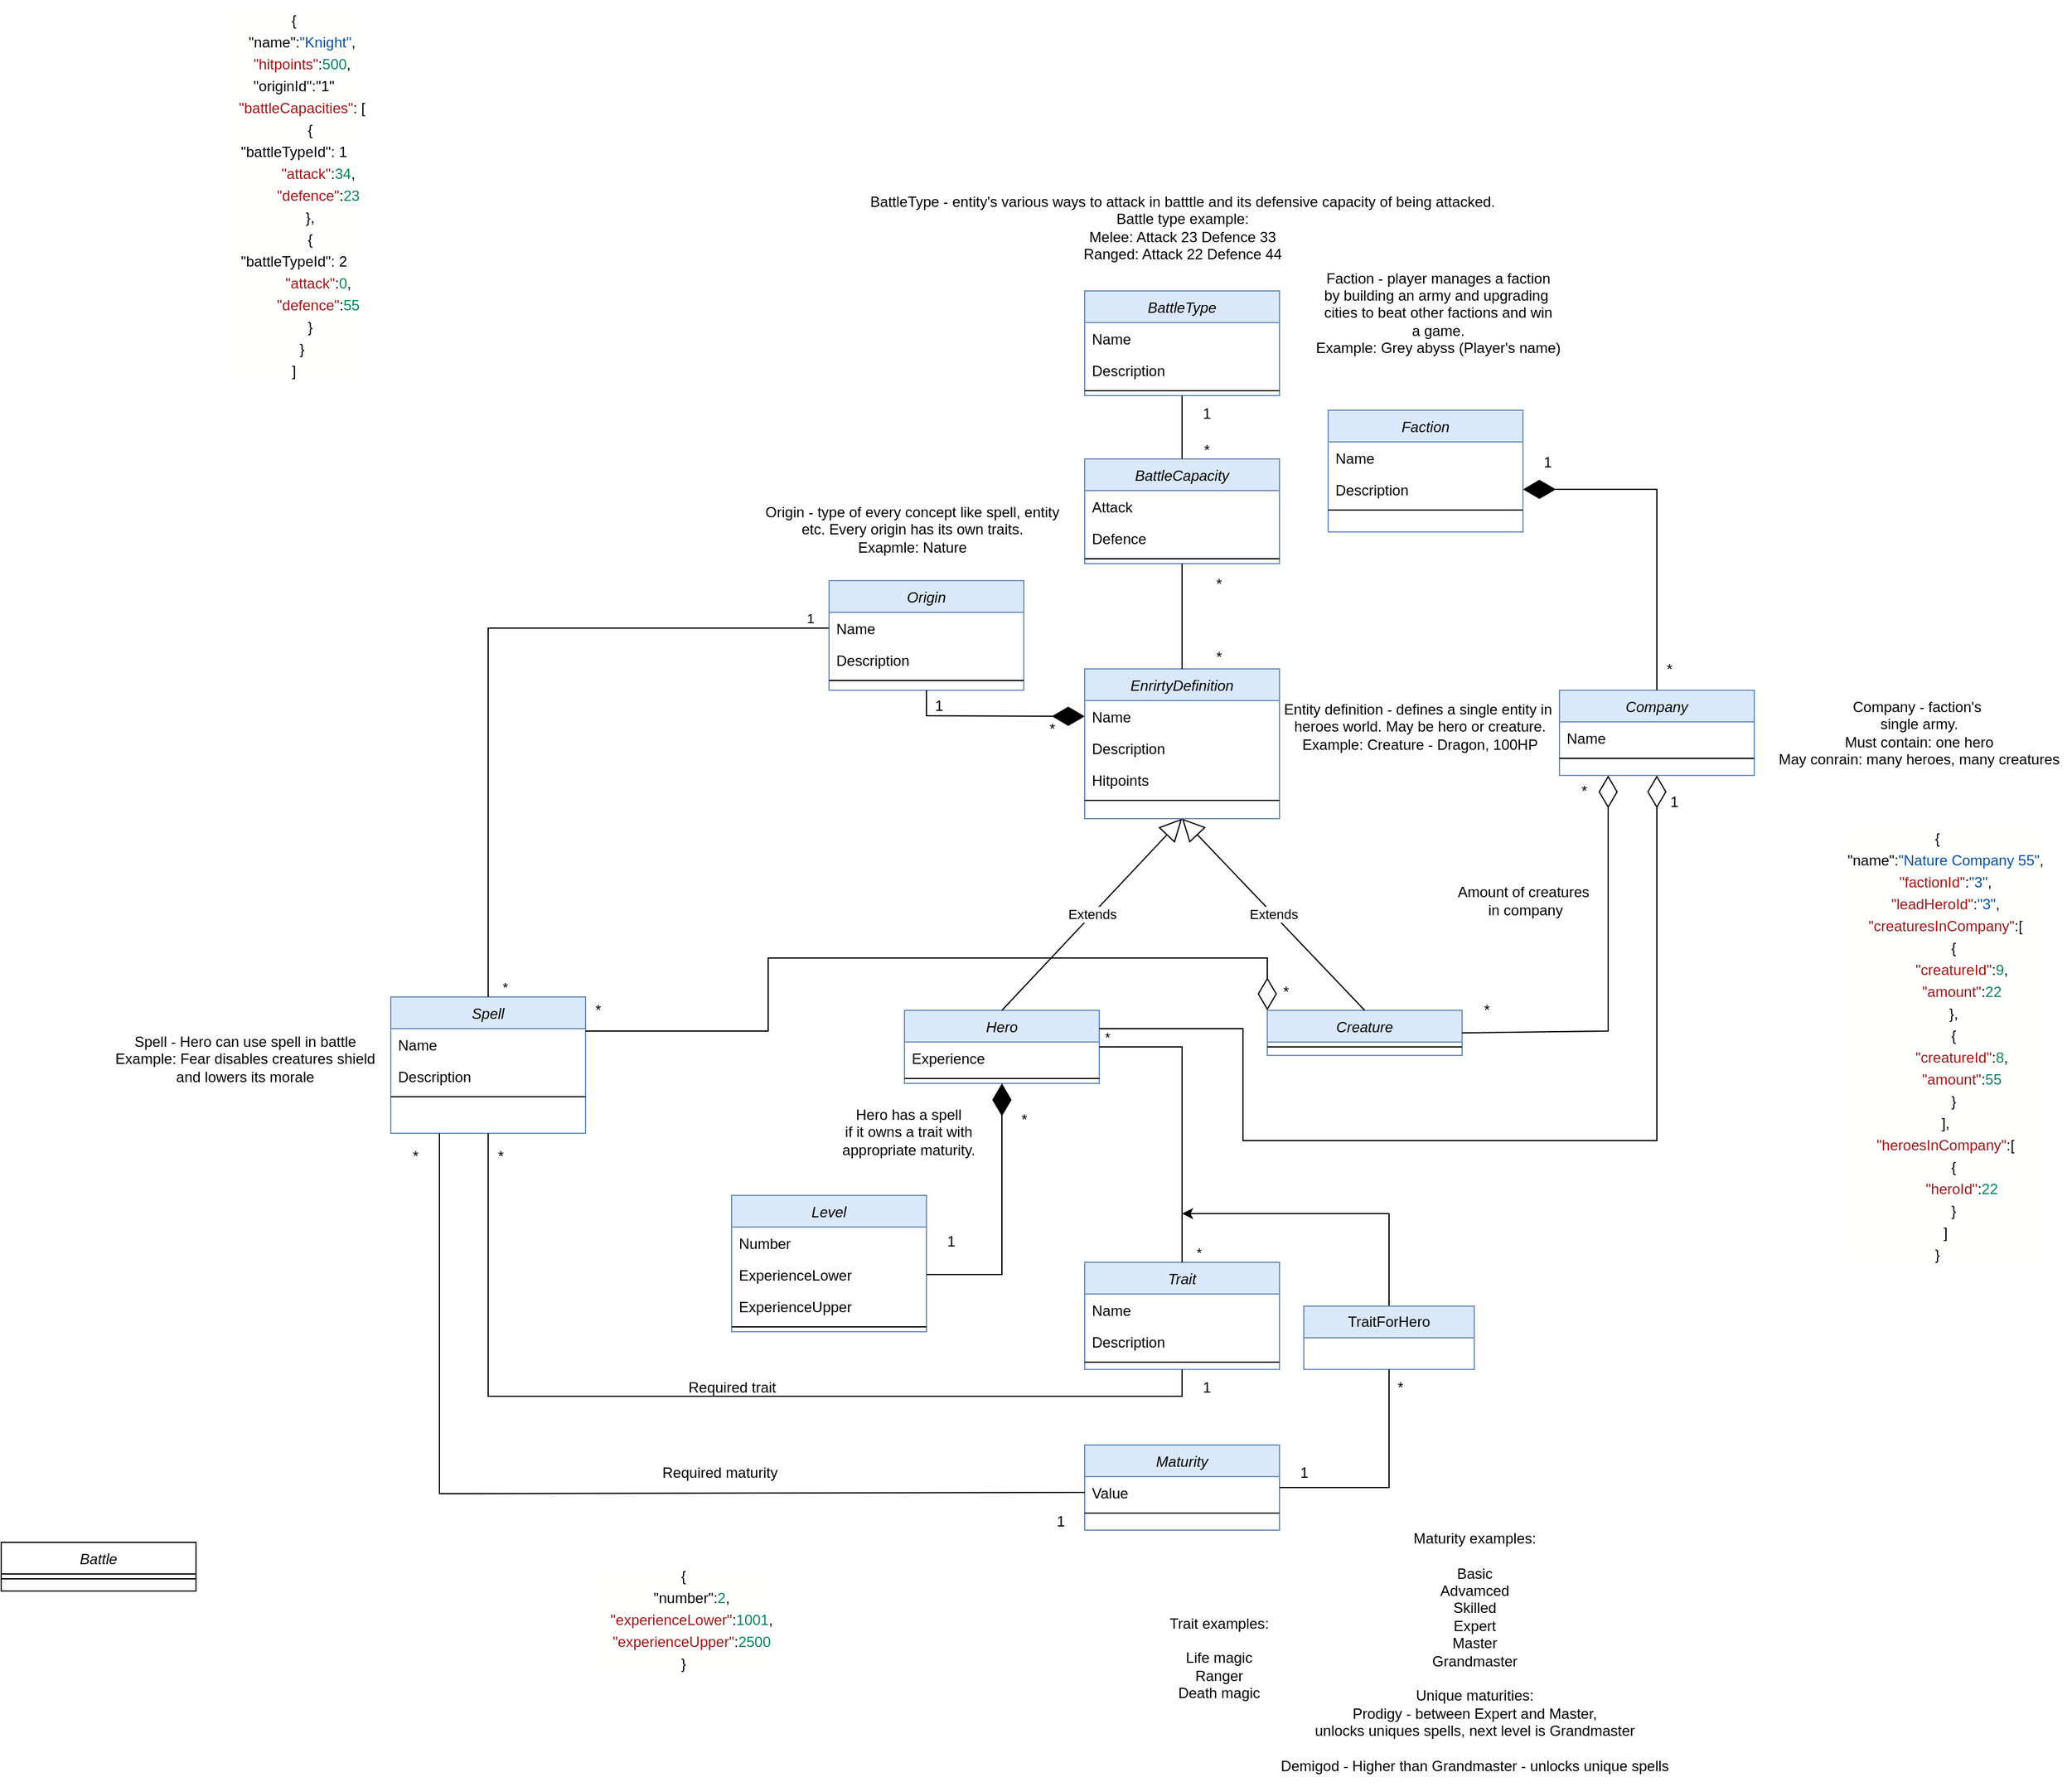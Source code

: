 <mxfile version="22.1.11" type="device">
  <diagram id="C5RBs43oDa-KdzZeNtuy" name="Page-1">
    <mxGraphModel dx="1861" dy="1774" grid="1" gridSize="10" guides="1" tooltips="1" connect="1" arrows="1" fold="1" page="1" pageScale="1" pageWidth="827" pageHeight="1169" math="0" shadow="0">
      <root>
        <mxCell id="WIyWlLk6GJQsqaUBKTNV-0" />
        <mxCell id="WIyWlLk6GJQsqaUBKTNV-1" parent="WIyWlLk6GJQsqaUBKTNV-0" />
        <mxCell id="zkfFHV4jXpPFQw0GAbJ--0" value="Hero" style="swimlane;fontStyle=2;align=center;verticalAlign=top;childLayout=stackLayout;horizontal=1;startSize=26;horizontalStack=0;resizeParent=1;resizeLast=0;collapsible=1;marginBottom=0;rounded=0;shadow=0;strokeWidth=1;fillColor=#dae8fc;strokeColor=#6c8ebf;" parent="WIyWlLk6GJQsqaUBKTNV-1" vertex="1">
          <mxGeometry x="-18" y="383" width="160" height="60" as="geometry">
            <mxRectangle x="230" y="140" width="160" height="26" as="alternateBounds" />
          </mxGeometry>
        </mxCell>
        <mxCell id="vecTZheeFBqY1uCL2uE2-42" value="Experience" style="text;align=left;verticalAlign=top;spacingLeft=4;spacingRight=4;overflow=hidden;rotatable=0;points=[[0,0.5],[1,0.5]];portConstraint=eastwest;" parent="zkfFHV4jXpPFQw0GAbJ--0" vertex="1">
          <mxGeometry y="26" width="160" height="26" as="geometry" />
        </mxCell>
        <mxCell id="zkfFHV4jXpPFQw0GAbJ--4" value="" style="line;html=1;strokeWidth=1;align=left;verticalAlign=middle;spacingTop=-1;spacingLeft=3;spacingRight=3;rotatable=0;labelPosition=right;points=[];portConstraint=eastwest;" parent="zkfFHV4jXpPFQw0GAbJ--0" vertex="1">
          <mxGeometry y="52" width="160" height="8" as="geometry" />
        </mxCell>
        <mxCell id="vecTZheeFBqY1uCL2uE2-2" value="Origin" style="swimlane;fontStyle=2;align=center;verticalAlign=top;childLayout=stackLayout;horizontal=1;startSize=26;horizontalStack=0;resizeParent=1;resizeLast=0;collapsible=1;marginBottom=0;rounded=0;shadow=0;strokeWidth=1;fillColor=#dae8fc;strokeColor=#6c8ebf;" parent="WIyWlLk6GJQsqaUBKTNV-1" vertex="1">
          <mxGeometry x="-80" y="30" width="160" height="90" as="geometry">
            <mxRectangle x="230" y="140" width="160" height="26" as="alternateBounds" />
          </mxGeometry>
        </mxCell>
        <mxCell id="vecTZheeFBqY1uCL2uE2-3" value="Name" style="text;align=left;verticalAlign=top;spacingLeft=4;spacingRight=4;overflow=hidden;rotatable=0;points=[[0,0.5],[1,0.5]];portConstraint=eastwest;" parent="vecTZheeFBqY1uCL2uE2-2" vertex="1">
          <mxGeometry y="26" width="160" height="26" as="geometry" />
        </mxCell>
        <mxCell id="vecTZheeFBqY1uCL2uE2-4" value="Description" style="text;align=left;verticalAlign=top;spacingLeft=4;spacingRight=4;overflow=hidden;rotatable=0;points=[[0,0.5],[1,0.5]];portConstraint=eastwest;rounded=0;shadow=0;html=0;" parent="vecTZheeFBqY1uCL2uE2-2" vertex="1">
          <mxGeometry y="52" width="160" height="26" as="geometry" />
        </mxCell>
        <mxCell id="vecTZheeFBqY1uCL2uE2-8" value="" style="line;html=1;strokeWidth=1;align=left;verticalAlign=middle;spacingTop=-1;spacingLeft=3;spacingRight=3;rotatable=0;labelPosition=right;points=[];portConstraint=eastwest;" parent="vecTZheeFBqY1uCL2uE2-2" vertex="1">
          <mxGeometry y="78" width="160" height="8" as="geometry" />
        </mxCell>
        <mxCell id="vecTZheeFBqY1uCL2uE2-9" value="" style="endArrow=diamondThin;endFill=1;endSize=24;html=1;rounded=0;exitX=0.5;exitY=1;exitDx=0;exitDy=0;entryX=0;entryY=0.5;entryDx=0;entryDy=0;" parent="WIyWlLk6GJQsqaUBKTNV-1" source="vecTZheeFBqY1uCL2uE2-2" target="vecTZheeFBqY1uCL2uE2-102" edge="1">
          <mxGeometry width="160" relative="1" as="geometry">
            <mxPoint x="330" y="350" as="sourcePoint" />
            <mxPoint x="70" y="141" as="targetPoint" />
            <Array as="points">
              <mxPoint y="141" />
            </Array>
          </mxGeometry>
        </mxCell>
        <mxCell id="vecTZheeFBqY1uCL2uE2-10" value="1" style="text;html=1;align=center;verticalAlign=middle;resizable=0;points=[];autosize=1;strokeColor=none;fillColor=none;" parent="WIyWlLk6GJQsqaUBKTNV-1" vertex="1">
          <mxGeometry x="-5" y="118" width="30" height="30" as="geometry" />
        </mxCell>
        <mxCell id="vecTZheeFBqY1uCL2uE2-11" value="*" style="text;html=1;align=center;verticalAlign=middle;resizable=0;points=[];autosize=1;strokeColor=none;fillColor=none;" parent="WIyWlLk6GJQsqaUBKTNV-1" vertex="1">
          <mxGeometry x="88" y="137" width="30" height="30" as="geometry" />
        </mxCell>
        <mxCell id="vecTZheeFBqY1uCL2uE2-19" value="Creature" style="swimlane;fontStyle=2;align=center;verticalAlign=top;childLayout=stackLayout;horizontal=1;startSize=26;horizontalStack=0;resizeParent=1;resizeLast=0;collapsible=1;marginBottom=0;rounded=0;shadow=0;strokeWidth=1;fillColor=#dae8fc;strokeColor=#6c8ebf;" parent="WIyWlLk6GJQsqaUBKTNV-1" vertex="1">
          <mxGeometry x="280" y="383" width="160" height="37" as="geometry">
            <mxRectangle x="230" y="140" width="160" height="26" as="alternateBounds" />
          </mxGeometry>
        </mxCell>
        <mxCell id="vecTZheeFBqY1uCL2uE2-20" value="" style="line;html=1;strokeWidth=1;align=left;verticalAlign=middle;spacingTop=-1;spacingLeft=3;spacingRight=3;rotatable=0;labelPosition=right;points=[];portConstraint=eastwest;" parent="vecTZheeFBqY1uCL2uE2-19" vertex="1">
          <mxGeometry y="26" width="160" height="8" as="geometry" />
        </mxCell>
        <mxCell id="vecTZheeFBqY1uCL2uE2-26" value="Spell" style="swimlane;fontStyle=2;align=center;verticalAlign=top;childLayout=stackLayout;horizontal=1;startSize=26;horizontalStack=0;resizeParent=1;resizeLast=0;collapsible=1;marginBottom=0;rounded=0;shadow=0;strokeWidth=1;fillColor=#dae8fc;strokeColor=#6c8ebf;" parent="WIyWlLk6GJQsqaUBKTNV-1" vertex="1">
          <mxGeometry x="-440" y="372" width="160" height="112" as="geometry">
            <mxRectangle x="230" y="140" width="160" height="26" as="alternateBounds" />
          </mxGeometry>
        </mxCell>
        <mxCell id="vecTZheeFBqY1uCL2uE2-27" value="Name" style="text;align=left;verticalAlign=top;spacingLeft=4;spacingRight=4;overflow=hidden;rotatable=0;points=[[0,0.5],[1,0.5]];portConstraint=eastwest;" parent="vecTZheeFBqY1uCL2uE2-26" vertex="1">
          <mxGeometry y="26" width="160" height="26" as="geometry" />
        </mxCell>
        <mxCell id="vecTZheeFBqY1uCL2uE2-28" value="Description" style="text;align=left;verticalAlign=top;spacingLeft=4;spacingRight=4;overflow=hidden;rotatable=0;points=[[0,0.5],[1,0.5]];portConstraint=eastwest;rounded=0;shadow=0;html=0;" parent="vecTZheeFBqY1uCL2uE2-26" vertex="1">
          <mxGeometry y="52" width="160" height="26" as="geometry" />
        </mxCell>
        <mxCell id="vecTZheeFBqY1uCL2uE2-29" value="" style="line;html=1;strokeWidth=1;align=left;verticalAlign=middle;spacingTop=-1;spacingLeft=3;spacingRight=3;rotatable=0;labelPosition=right;points=[];portConstraint=eastwest;" parent="vecTZheeFBqY1uCL2uE2-26" vertex="1">
          <mxGeometry y="78" width="160" height="8" as="geometry" />
        </mxCell>
        <mxCell id="vecTZheeFBqY1uCL2uE2-33" value="Level" style="swimlane;fontStyle=2;align=center;verticalAlign=top;childLayout=stackLayout;horizontal=1;startSize=26;horizontalStack=0;resizeParent=1;resizeLast=0;collapsible=1;marginBottom=0;rounded=0;shadow=0;strokeWidth=1;fillColor=#dae8fc;strokeColor=#6c8ebf;" parent="WIyWlLk6GJQsqaUBKTNV-1" vertex="1">
          <mxGeometry x="-160" y="535" width="160" height="112" as="geometry">
            <mxRectangle x="230" y="140" width="160" height="26" as="alternateBounds" />
          </mxGeometry>
        </mxCell>
        <mxCell id="vecTZheeFBqY1uCL2uE2-34" value="Number" style="text;align=left;verticalAlign=top;spacingLeft=4;spacingRight=4;overflow=hidden;rotatable=0;points=[[0,0.5],[1,0.5]];portConstraint=eastwest;" parent="vecTZheeFBqY1uCL2uE2-33" vertex="1">
          <mxGeometry y="26" width="160" height="26" as="geometry" />
        </mxCell>
        <mxCell id="vecTZheeFBqY1uCL2uE2-35" value="ExperienceLower" style="text;align=left;verticalAlign=top;spacingLeft=4;spacingRight=4;overflow=hidden;rotatable=0;points=[[0,0.5],[1,0.5]];portConstraint=eastwest;rounded=0;shadow=0;html=0;" parent="vecTZheeFBqY1uCL2uE2-33" vertex="1">
          <mxGeometry y="52" width="160" height="26" as="geometry" />
        </mxCell>
        <mxCell id="vecTZheeFBqY1uCL2uE2-44" value="ExperienceUpper" style="text;align=left;verticalAlign=top;spacingLeft=4;spacingRight=4;overflow=hidden;rotatable=0;points=[[0,0.5],[1,0.5]];portConstraint=eastwest;rounded=0;shadow=0;html=0;" parent="vecTZheeFBqY1uCL2uE2-33" vertex="1">
          <mxGeometry y="78" width="160" height="26" as="geometry" />
        </mxCell>
        <mxCell id="vecTZheeFBqY1uCL2uE2-36" value="" style="line;html=1;strokeWidth=1;align=left;verticalAlign=middle;spacingTop=-1;spacingLeft=3;spacingRight=3;rotatable=0;labelPosition=right;points=[];portConstraint=eastwest;" parent="vecTZheeFBqY1uCL2uE2-33" vertex="1">
          <mxGeometry y="104" width="160" height="8" as="geometry" />
        </mxCell>
        <mxCell id="vecTZheeFBqY1uCL2uE2-46" value="" style="endArrow=diamondThin;endFill=1;endSize=24;html=1;rounded=0;exitX=1;exitY=0.5;exitDx=0;exitDy=0;entryX=0.5;entryY=1;entryDx=0;entryDy=0;" parent="WIyWlLk6GJQsqaUBKTNV-1" source="vecTZheeFBqY1uCL2uE2-35" target="zkfFHV4jXpPFQw0GAbJ--0" edge="1">
          <mxGeometry width="160" relative="1" as="geometry">
            <mxPoint x="60" y="440" as="sourcePoint" />
            <mxPoint x="220" y="440" as="targetPoint" />
            <Array as="points">
              <mxPoint x="62" y="600" />
            </Array>
          </mxGeometry>
        </mxCell>
        <mxCell id="vecTZheeFBqY1uCL2uE2-47" value="1" style="text;html=1;align=center;verticalAlign=middle;resizable=0;points=[];autosize=1;strokeColor=none;fillColor=none;" parent="WIyWlLk6GJQsqaUBKTNV-1" vertex="1">
          <mxGeometry x="5" y="558" width="30" height="30" as="geometry" />
        </mxCell>
        <mxCell id="vecTZheeFBqY1uCL2uE2-48" value="*" style="text;html=1;align=center;verticalAlign=middle;resizable=0;points=[];autosize=1;strokeColor=none;fillColor=none;" parent="WIyWlLk6GJQsqaUBKTNV-1" vertex="1">
          <mxGeometry x="65" y="458" width="30" height="30" as="geometry" />
        </mxCell>
        <mxCell id="vecTZheeFBqY1uCL2uE2-49" value="Trait" style="swimlane;fontStyle=2;align=center;verticalAlign=top;childLayout=stackLayout;horizontal=1;startSize=26;horizontalStack=0;resizeParent=1;resizeLast=0;collapsible=1;marginBottom=0;rounded=0;shadow=0;strokeWidth=1;fillColor=#dae8fc;strokeColor=#6c8ebf;" parent="WIyWlLk6GJQsqaUBKTNV-1" vertex="1">
          <mxGeometry x="130" y="590" width="160" height="88" as="geometry">
            <mxRectangle x="230" y="140" width="160" height="26" as="alternateBounds" />
          </mxGeometry>
        </mxCell>
        <mxCell id="vecTZheeFBqY1uCL2uE2-50" value="Name" style="text;align=left;verticalAlign=top;spacingLeft=4;spacingRight=4;overflow=hidden;rotatable=0;points=[[0,0.5],[1,0.5]];portConstraint=eastwest;" parent="vecTZheeFBqY1uCL2uE2-49" vertex="1">
          <mxGeometry y="26" width="160" height="26" as="geometry" />
        </mxCell>
        <mxCell id="vecTZheeFBqY1uCL2uE2-51" value="Description" style="text;align=left;verticalAlign=top;spacingLeft=4;spacingRight=4;overflow=hidden;rotatable=0;points=[[0,0.5],[1,0.5]];portConstraint=eastwest;rounded=0;shadow=0;html=0;" parent="vecTZheeFBqY1uCL2uE2-49" vertex="1">
          <mxGeometry y="52" width="160" height="26" as="geometry" />
        </mxCell>
        <mxCell id="vecTZheeFBqY1uCL2uE2-52" value="" style="line;html=1;strokeWidth=1;align=left;verticalAlign=middle;spacingTop=-1;spacingLeft=3;spacingRight=3;rotatable=0;labelPosition=right;points=[];portConstraint=eastwest;" parent="vecTZheeFBqY1uCL2uE2-49" vertex="1">
          <mxGeometry y="78" width="160" height="8" as="geometry" />
        </mxCell>
        <mxCell id="vecTZheeFBqY1uCL2uE2-53" value="" style="endArrow=none;html=1;edgeStyle=orthogonalEdgeStyle;rounded=0;exitX=0.5;exitY=0;exitDx=0;exitDy=0;entryX=1;entryY=0.5;entryDx=0;entryDy=0;" parent="WIyWlLk6GJQsqaUBKTNV-1" source="vecTZheeFBqY1uCL2uE2-49" target="zkfFHV4jXpPFQw0GAbJ--0" edge="1">
          <mxGeometry relative="1" as="geometry">
            <mxPoint x="-270" y="427" as="sourcePoint" />
            <mxPoint x="-8" y="435" as="targetPoint" />
          </mxGeometry>
        </mxCell>
        <mxCell id="vecTZheeFBqY1uCL2uE2-54" value="*" style="edgeLabel;resizable=0;html=1;align=left;verticalAlign=bottom;" parent="vecTZheeFBqY1uCL2uE2-53" connectable="0" vertex="1">
          <mxGeometry x="-1" relative="1" as="geometry">
            <mxPoint x="10" as="offset" />
          </mxGeometry>
        </mxCell>
        <mxCell id="vecTZheeFBqY1uCL2uE2-55" value="*" style="edgeLabel;resizable=0;html=1;align=right;verticalAlign=bottom;" parent="vecTZheeFBqY1uCL2uE2-53" connectable="0" vertex="1">
          <mxGeometry x="1" relative="1" as="geometry">
            <mxPoint x="9" as="offset" />
          </mxGeometry>
        </mxCell>
        <mxCell id="vecTZheeFBqY1uCL2uE2-60" style="edgeStyle=orthogonalEdgeStyle;rounded=0;orthogonalLoop=1;jettySize=auto;html=1;" parent="WIyWlLk6GJQsqaUBKTNV-1" source="vecTZheeFBqY1uCL2uE2-56" edge="1">
          <mxGeometry relative="1" as="geometry">
            <mxPoint x="210" y="550" as="targetPoint" />
            <Array as="points">
              <mxPoint x="380" y="550" />
              <mxPoint x="210" y="550" />
            </Array>
          </mxGeometry>
        </mxCell>
        <mxCell id="vecTZheeFBqY1uCL2uE2-56" value="TraitForHero" style="swimlane;fontStyle=0;childLayout=stackLayout;horizontal=1;startSize=26;fillColor=#dae8fc;horizontalStack=0;resizeParent=1;resizeParentMax=0;resizeLast=0;collapsible=1;marginBottom=0;whiteSpace=wrap;html=1;strokeColor=#6c8ebf;" parent="WIyWlLk6GJQsqaUBKTNV-1" vertex="1">
          <mxGeometry x="310" y="626" width="140" height="52" as="geometry" />
        </mxCell>
        <mxCell id="vecTZheeFBqY1uCL2uE2-66" value="" style="endArrow=none;html=1;edgeStyle=orthogonalEdgeStyle;rounded=0;exitX=0.5;exitY=0;exitDx=0;exitDy=0;entryX=0;entryY=0.5;entryDx=0;entryDy=0;" parent="WIyWlLk6GJQsqaUBKTNV-1" source="vecTZheeFBqY1uCL2uE2-26" target="vecTZheeFBqY1uCL2uE2-3" edge="1">
          <mxGeometry relative="1" as="geometry">
            <mxPoint x="-270" y="427" as="sourcePoint" />
            <mxPoint x="-8" y="427" as="targetPoint" />
          </mxGeometry>
        </mxCell>
        <mxCell id="vecTZheeFBqY1uCL2uE2-67" value="*" style="edgeLabel;resizable=0;html=1;align=left;verticalAlign=bottom;" parent="vecTZheeFBqY1uCL2uE2-66" connectable="0" vertex="1">
          <mxGeometry x="-1" relative="1" as="geometry">
            <mxPoint x="10" as="offset" />
          </mxGeometry>
        </mxCell>
        <mxCell id="vecTZheeFBqY1uCL2uE2-68" value="1" style="edgeLabel;resizable=0;html=1;align=right;verticalAlign=bottom;" parent="vecTZheeFBqY1uCL2uE2-66" connectable="0" vertex="1">
          <mxGeometry x="1" relative="1" as="geometry">
            <mxPoint x="-12" as="offset" />
          </mxGeometry>
        </mxCell>
        <mxCell id="vecTZheeFBqY1uCL2uE2-69" value="Battle" style="swimlane;fontStyle=2;align=center;verticalAlign=top;childLayout=stackLayout;horizontal=1;startSize=26;horizontalStack=0;resizeParent=1;resizeLast=0;collapsible=1;marginBottom=0;rounded=0;shadow=0;strokeWidth=1;" parent="WIyWlLk6GJQsqaUBKTNV-1" vertex="1">
          <mxGeometry x="-760" y="820" width="160" height="40" as="geometry">
            <mxRectangle x="230" y="140" width="160" height="26" as="alternateBounds" />
          </mxGeometry>
        </mxCell>
        <mxCell id="vecTZheeFBqY1uCL2uE2-75" value="" style="line;html=1;strokeWidth=1;align=left;verticalAlign=middle;spacingTop=-1;spacingLeft=3;spacingRight=3;rotatable=0;labelPosition=right;points=[];portConstraint=eastwest;" parent="vecTZheeFBqY1uCL2uE2-69" vertex="1">
          <mxGeometry y="26" width="160" height="8" as="geometry" />
        </mxCell>
        <mxCell id="vecTZheeFBqY1uCL2uE2-76" value="Company" style="swimlane;fontStyle=2;align=center;verticalAlign=top;childLayout=stackLayout;horizontal=1;startSize=26;horizontalStack=0;resizeParent=1;resizeLast=0;collapsible=1;marginBottom=0;rounded=0;shadow=0;strokeWidth=1;fillColor=#dae8fc;strokeColor=#6c8ebf;" parent="WIyWlLk6GJQsqaUBKTNV-1" vertex="1">
          <mxGeometry x="520" y="120" width="160" height="70" as="geometry">
            <mxRectangle x="230" y="140" width="160" height="26" as="alternateBounds" />
          </mxGeometry>
        </mxCell>
        <mxCell id="vecTZheeFBqY1uCL2uE2-77" value="Name" style="text;align=left;verticalAlign=top;spacingLeft=4;spacingRight=4;overflow=hidden;rotatable=0;points=[[0,0.5],[1,0.5]];portConstraint=eastwest;" parent="vecTZheeFBqY1uCL2uE2-76" vertex="1">
          <mxGeometry y="26" width="160" height="26" as="geometry" />
        </mxCell>
        <mxCell id="vecTZheeFBqY1uCL2uE2-82" value="" style="line;html=1;strokeWidth=1;align=left;verticalAlign=middle;spacingTop=-1;spacingLeft=3;spacingRight=3;rotatable=0;labelPosition=right;points=[];portConstraint=eastwest;" parent="vecTZheeFBqY1uCL2uE2-76" vertex="1">
          <mxGeometry y="52" width="160" height="8" as="geometry" />
        </mxCell>
        <mxCell id="vecTZheeFBqY1uCL2uE2-84" value="Faction" style="swimlane;fontStyle=2;align=center;verticalAlign=top;childLayout=stackLayout;horizontal=1;startSize=26;horizontalStack=0;resizeParent=1;resizeLast=0;collapsible=1;marginBottom=0;rounded=0;shadow=0;strokeWidth=1;fillColor=#dae8fc;strokeColor=#6c8ebf;" parent="WIyWlLk6GJQsqaUBKTNV-1" vertex="1">
          <mxGeometry x="330" y="-110" width="160" height="100" as="geometry">
            <mxRectangle x="230" y="140" width="160" height="26" as="alternateBounds" />
          </mxGeometry>
        </mxCell>
        <mxCell id="vecTZheeFBqY1uCL2uE2-85" value="Name" style="text;align=left;verticalAlign=top;spacingLeft=4;spacingRight=4;overflow=hidden;rotatable=0;points=[[0,0.5],[1,0.5]];portConstraint=eastwest;" parent="vecTZheeFBqY1uCL2uE2-84" vertex="1">
          <mxGeometry y="26" width="160" height="26" as="geometry" />
        </mxCell>
        <mxCell id="vecTZheeFBqY1uCL2uE2-86" value="Description" style="text;align=left;verticalAlign=top;spacingLeft=4;spacingRight=4;overflow=hidden;rotatable=0;points=[[0,0.5],[1,0.5]];portConstraint=eastwest;rounded=0;shadow=0;html=0;" parent="vecTZheeFBqY1uCL2uE2-84" vertex="1">
          <mxGeometry y="52" width="160" height="26" as="geometry" />
        </mxCell>
        <mxCell id="vecTZheeFBqY1uCL2uE2-90" value="" style="line;html=1;strokeWidth=1;align=left;verticalAlign=middle;spacingTop=-1;spacingLeft=3;spacingRight=3;rotatable=0;labelPosition=right;points=[];portConstraint=eastwest;" parent="vecTZheeFBqY1uCL2uE2-84" vertex="1">
          <mxGeometry y="78" width="160" height="8" as="geometry" />
        </mxCell>
        <mxCell id="vecTZheeFBqY1uCL2uE2-91" value="" style="endArrow=diamondThin;endFill=1;endSize=24;html=1;rounded=0;entryX=1;entryY=0.5;entryDx=0;entryDy=0;exitX=0.5;exitY=0;exitDx=0;exitDy=0;" parent="WIyWlLk6GJQsqaUBKTNV-1" source="vecTZheeFBqY1uCL2uE2-76" target="vecTZheeFBqY1uCL2uE2-86" edge="1">
          <mxGeometry width="160" relative="1" as="geometry">
            <mxPoint x="60" y="150" as="sourcePoint" />
            <mxPoint x="220" y="150" as="targetPoint" />
            <Array as="points">
              <mxPoint x="600" y="-45" />
            </Array>
          </mxGeometry>
        </mxCell>
        <mxCell id="vecTZheeFBqY1uCL2uE2-92" value="1" style="text;html=1;align=center;verticalAlign=middle;resizable=0;points=[];autosize=1;strokeColor=none;fillColor=none;" parent="WIyWlLk6GJQsqaUBKTNV-1" vertex="1">
          <mxGeometry x="495" y="-82" width="30" height="30" as="geometry" />
        </mxCell>
        <mxCell id="vecTZheeFBqY1uCL2uE2-93" value="*" style="text;html=1;align=center;verticalAlign=middle;resizable=0;points=[];autosize=1;strokeColor=none;fillColor=none;" parent="WIyWlLk6GJQsqaUBKTNV-1" vertex="1">
          <mxGeometry x="595" y="88" width="30" height="30" as="geometry" />
        </mxCell>
        <mxCell id="vecTZheeFBqY1uCL2uE2-101" value="EnrirtyDefinition" style="swimlane;fontStyle=2;align=center;verticalAlign=top;childLayout=stackLayout;horizontal=1;startSize=26;horizontalStack=0;resizeParent=1;resizeLast=0;collapsible=1;marginBottom=0;rounded=0;shadow=0;strokeWidth=1;fillColor=#dae8fc;strokeColor=#6c8ebf;" parent="WIyWlLk6GJQsqaUBKTNV-1" vertex="1">
          <mxGeometry x="130" y="102.5" width="160" height="123" as="geometry">
            <mxRectangle x="230" y="140" width="160" height="26" as="alternateBounds" />
          </mxGeometry>
        </mxCell>
        <mxCell id="vecTZheeFBqY1uCL2uE2-102" value="Name" style="text;align=left;verticalAlign=top;spacingLeft=4;spacingRight=4;overflow=hidden;rotatable=0;points=[[0,0.5],[1,0.5]];portConstraint=eastwest;" parent="vecTZheeFBqY1uCL2uE2-101" vertex="1">
          <mxGeometry y="26" width="160" height="26" as="geometry" />
        </mxCell>
        <mxCell id="vecTZheeFBqY1uCL2uE2-103" value="Description" style="text;align=left;verticalAlign=top;spacingLeft=4;spacingRight=4;overflow=hidden;rotatable=0;points=[[0,0.5],[1,0.5]];portConstraint=eastwest;rounded=0;shadow=0;html=0;" parent="vecTZheeFBqY1uCL2uE2-101" vertex="1">
          <mxGeometry y="52" width="160" height="26" as="geometry" />
        </mxCell>
        <mxCell id="vecTZheeFBqY1uCL2uE2-104" value="Hitpoints" style="text;align=left;verticalAlign=top;spacingLeft=4;spacingRight=4;overflow=hidden;rotatable=0;points=[[0,0.5],[1,0.5]];portConstraint=eastwest;rounded=0;shadow=0;html=0;" parent="vecTZheeFBqY1uCL2uE2-101" vertex="1">
          <mxGeometry y="78" width="160" height="26" as="geometry" />
        </mxCell>
        <mxCell id="vecTZheeFBqY1uCL2uE2-107" value="" style="line;html=1;strokeWidth=1;align=left;verticalAlign=middle;spacingTop=-1;spacingLeft=3;spacingRight=3;rotatable=0;labelPosition=right;points=[];portConstraint=eastwest;" parent="vecTZheeFBqY1uCL2uE2-101" vertex="1">
          <mxGeometry y="104" width="160" height="8" as="geometry" />
        </mxCell>
        <mxCell id="AzMFOaTOhY5_pkKIo_Hp-3" value="" style="endArrow=none;html=1;rounded=0;exitX=0.5;exitY=1;exitDx=0;exitDy=0;entryX=0.5;entryY=1;entryDx=0;entryDy=0;" parent="WIyWlLk6GJQsqaUBKTNV-1" source="vecTZheeFBqY1uCL2uE2-26" target="vecTZheeFBqY1uCL2uE2-49" edge="1">
          <mxGeometry width="50" height="50" relative="1" as="geometry">
            <mxPoint x="-150" y="640" as="sourcePoint" />
            <mxPoint x="-100" y="590" as="targetPoint" />
            <Array as="points">
              <mxPoint x="-360" y="700" />
              <mxPoint x="210" y="700" />
            </Array>
          </mxGeometry>
        </mxCell>
        <mxCell id="AzMFOaTOhY5_pkKIo_Hp-4" value="*" style="text;html=1;align=center;verticalAlign=middle;resizable=0;points=[];autosize=1;strokeColor=none;fillColor=none;" parent="WIyWlLk6GJQsqaUBKTNV-1" vertex="1">
          <mxGeometry x="-365" y="488" width="30" height="30" as="geometry" />
        </mxCell>
        <mxCell id="AzMFOaTOhY5_pkKIo_Hp-5" value="1" style="text;html=1;align=center;verticalAlign=middle;resizable=0;points=[];autosize=1;strokeColor=none;fillColor=none;" parent="WIyWlLk6GJQsqaUBKTNV-1" vertex="1">
          <mxGeometry x="215" y="678" width="30" height="30" as="geometry" />
        </mxCell>
        <mxCell id="AzMFOaTOhY5_pkKIo_Hp-6" value="Required trait" style="text;html=1;align=center;verticalAlign=middle;resizable=0;points=[];autosize=1;strokeColor=none;fillColor=none;" parent="WIyWlLk6GJQsqaUBKTNV-1" vertex="1">
          <mxGeometry x="-210" y="678" width="100" height="30" as="geometry" />
        </mxCell>
        <mxCell id="AzMFOaTOhY5_pkKIo_Hp-11" value="Maturity" style="swimlane;fontStyle=2;align=center;verticalAlign=top;childLayout=stackLayout;horizontal=1;startSize=26;horizontalStack=0;resizeParent=1;resizeLast=0;collapsible=1;marginBottom=0;rounded=0;shadow=0;strokeWidth=1;fillColor=#dae8fc;strokeColor=#6c8ebf;" parent="WIyWlLk6GJQsqaUBKTNV-1" vertex="1">
          <mxGeometry x="130" y="740" width="160" height="70" as="geometry">
            <mxRectangle x="230" y="140" width="160" height="26" as="alternateBounds" />
          </mxGeometry>
        </mxCell>
        <mxCell id="AzMFOaTOhY5_pkKIo_Hp-12" value="Value" style="text;align=left;verticalAlign=top;spacingLeft=4;spacingRight=4;overflow=hidden;rotatable=0;points=[[0,0.5],[1,0.5]];portConstraint=eastwest;" parent="AzMFOaTOhY5_pkKIo_Hp-11" vertex="1">
          <mxGeometry y="26" width="160" height="26" as="geometry" />
        </mxCell>
        <mxCell id="AzMFOaTOhY5_pkKIo_Hp-14" value="" style="line;html=1;strokeWidth=1;align=left;verticalAlign=middle;spacingTop=-1;spacingLeft=3;spacingRight=3;rotatable=0;labelPosition=right;points=[];portConstraint=eastwest;" parent="AzMFOaTOhY5_pkKIo_Hp-11" vertex="1">
          <mxGeometry y="52" width="160" height="8" as="geometry" />
        </mxCell>
        <mxCell id="AzMFOaTOhY5_pkKIo_Hp-15" value="" style="endArrow=none;html=1;rounded=0;exitX=0.25;exitY=1;exitDx=0;exitDy=0;entryX=0;entryY=0.5;entryDx=0;entryDy=0;" parent="WIyWlLk6GJQsqaUBKTNV-1" source="vecTZheeFBqY1uCL2uE2-26" target="AzMFOaTOhY5_pkKIo_Hp-12" edge="1">
          <mxGeometry width="50" height="50" relative="1" as="geometry">
            <mxPoint x="-350" y="494" as="sourcePoint" />
            <mxPoint x="220" y="688" as="targetPoint" />
            <Array as="points">
              <mxPoint x="-400" y="740" />
              <mxPoint x="-400" y="780" />
            </Array>
          </mxGeometry>
        </mxCell>
        <mxCell id="AzMFOaTOhY5_pkKIo_Hp-16" value="" style="endArrow=none;html=1;rounded=0;exitX=1;exitY=0.5;exitDx=0;exitDy=0;entryX=0.5;entryY=1;entryDx=0;entryDy=0;" parent="WIyWlLk6GJQsqaUBKTNV-1" source="AzMFOaTOhY5_pkKIo_Hp-11" target="vecTZheeFBqY1uCL2uE2-56" edge="1">
          <mxGeometry width="50" height="50" relative="1" as="geometry">
            <mxPoint x="-150" y="610" as="sourcePoint" />
            <mxPoint x="-100" y="560" as="targetPoint" />
            <Array as="points">
              <mxPoint x="380" y="775" />
            </Array>
          </mxGeometry>
        </mxCell>
        <mxCell id="AzMFOaTOhY5_pkKIo_Hp-17" value="*" style="text;html=1;align=center;verticalAlign=middle;resizable=0;points=[];autosize=1;strokeColor=none;fillColor=none;" parent="WIyWlLk6GJQsqaUBKTNV-1" vertex="1">
          <mxGeometry x="374" y="678" width="30" height="30" as="geometry" />
        </mxCell>
        <mxCell id="AzMFOaTOhY5_pkKIo_Hp-18" value="1" style="text;html=1;align=center;verticalAlign=middle;resizable=0;points=[];autosize=1;strokeColor=none;fillColor=none;" parent="WIyWlLk6GJQsqaUBKTNV-1" vertex="1">
          <mxGeometry x="295" y="748" width="30" height="30" as="geometry" />
        </mxCell>
        <mxCell id="AzMFOaTOhY5_pkKIo_Hp-19" value="*" style="text;html=1;align=center;verticalAlign=middle;resizable=0;points=[];autosize=1;strokeColor=none;fillColor=none;" parent="WIyWlLk6GJQsqaUBKTNV-1" vertex="1">
          <mxGeometry x="-435" y="488" width="30" height="30" as="geometry" />
        </mxCell>
        <mxCell id="AzMFOaTOhY5_pkKIo_Hp-20" value="1" style="text;html=1;align=center;verticalAlign=middle;resizable=0;points=[];autosize=1;strokeColor=none;fillColor=none;" parent="WIyWlLk6GJQsqaUBKTNV-1" vertex="1">
          <mxGeometry x="95" y="788" width="30" height="30" as="geometry" />
        </mxCell>
        <mxCell id="AzMFOaTOhY5_pkKIo_Hp-21" value="Required maturity" style="text;html=1;align=center;verticalAlign=middle;resizable=0;points=[];autosize=1;strokeColor=none;fillColor=none;" parent="WIyWlLk6GJQsqaUBKTNV-1" vertex="1">
          <mxGeometry x="-230" y="748" width="120" height="30" as="geometry" />
        </mxCell>
        <mxCell id="AzMFOaTOhY5_pkKIo_Hp-22" value="BattleCapacity" style="swimlane;fontStyle=2;align=center;verticalAlign=top;childLayout=stackLayout;horizontal=1;startSize=26;horizontalStack=0;resizeParent=1;resizeLast=0;collapsible=1;marginBottom=0;rounded=0;shadow=0;strokeWidth=1;fillColor=#dae8fc;strokeColor=#6c8ebf;" parent="WIyWlLk6GJQsqaUBKTNV-1" vertex="1">
          <mxGeometry x="130" y="-70" width="160" height="86" as="geometry">
            <mxRectangle x="230" y="140" width="160" height="26" as="alternateBounds" />
          </mxGeometry>
        </mxCell>
        <mxCell id="vecTZheeFBqY1uCL2uE2-105" value="Attack" style="text;align=left;verticalAlign=top;spacingLeft=4;spacingRight=4;overflow=hidden;rotatable=0;points=[[0,0.5],[1,0.5]];portConstraint=eastwest;rounded=0;shadow=0;html=0;" parent="AzMFOaTOhY5_pkKIo_Hp-22" vertex="1">
          <mxGeometry y="26" width="160" height="26" as="geometry" />
        </mxCell>
        <mxCell id="vecTZheeFBqY1uCL2uE2-106" value="Defence" style="text;align=left;verticalAlign=top;spacingLeft=4;spacingRight=4;overflow=hidden;rotatable=0;points=[[0,0.5],[1,0.5]];portConstraint=eastwest;rounded=0;shadow=0;html=0;" parent="AzMFOaTOhY5_pkKIo_Hp-22" vertex="1">
          <mxGeometry y="52" width="160" height="26" as="geometry" />
        </mxCell>
        <mxCell id="AzMFOaTOhY5_pkKIo_Hp-28" value="" style="line;html=1;strokeWidth=1;align=left;verticalAlign=middle;spacingTop=-1;spacingLeft=3;spacingRight=3;rotatable=0;labelPosition=right;points=[];portConstraint=eastwest;" parent="AzMFOaTOhY5_pkKIo_Hp-22" vertex="1">
          <mxGeometry y="78" width="160" height="8" as="geometry" />
        </mxCell>
        <mxCell id="AzMFOaTOhY5_pkKIo_Hp-30" value="*" style="text;html=1;align=center;verticalAlign=middle;resizable=0;points=[];autosize=1;strokeColor=none;fillColor=none;" parent="WIyWlLk6GJQsqaUBKTNV-1" vertex="1">
          <mxGeometry x="225" y="78" width="30" height="30" as="geometry" />
        </mxCell>
        <mxCell id="AzMFOaTOhY5_pkKIo_Hp-31" value="*" style="text;html=1;align=center;verticalAlign=middle;resizable=0;points=[];autosize=1;strokeColor=none;fillColor=none;" parent="WIyWlLk6GJQsqaUBKTNV-1" vertex="1">
          <mxGeometry x="225" y="18" width="30" height="30" as="geometry" />
        </mxCell>
        <mxCell id="AzMFOaTOhY5_pkKIo_Hp-37" value="" style="endArrow=none;html=1;rounded=0;entryX=0.5;entryY=1;entryDx=0;entryDy=0;exitX=0.5;exitY=0;exitDx=0;exitDy=0;" parent="WIyWlLk6GJQsqaUBKTNV-1" source="vecTZheeFBqY1uCL2uE2-101" target="AzMFOaTOhY5_pkKIo_Hp-22" edge="1">
          <mxGeometry width="50" height="50" relative="1" as="geometry">
            <mxPoint x="100" y="70" as="sourcePoint" />
            <mxPoint x="150" y="20" as="targetPoint" />
          </mxGeometry>
        </mxCell>
        <mxCell id="AzMFOaTOhY5_pkKIo_Hp-40" value="BattleType" style="swimlane;fontStyle=2;align=center;verticalAlign=top;childLayout=stackLayout;horizontal=1;startSize=26;horizontalStack=0;resizeParent=1;resizeLast=0;collapsible=1;marginBottom=0;rounded=0;shadow=0;strokeWidth=1;fillColor=#dae8fc;strokeColor=#6c8ebf;" parent="WIyWlLk6GJQsqaUBKTNV-1" vertex="1">
          <mxGeometry x="130" y="-208" width="160" height="86" as="geometry">
            <mxRectangle x="230" y="140" width="160" height="26" as="alternateBounds" />
          </mxGeometry>
        </mxCell>
        <mxCell id="AzMFOaTOhY5_pkKIo_Hp-41" value="Name" style="text;align=left;verticalAlign=top;spacingLeft=4;spacingRight=4;overflow=hidden;rotatable=0;points=[[0,0.5],[1,0.5]];portConstraint=eastwest;rounded=0;shadow=0;html=0;" parent="AzMFOaTOhY5_pkKIo_Hp-40" vertex="1">
          <mxGeometry y="26" width="160" height="26" as="geometry" />
        </mxCell>
        <mxCell id="XUMehQ5eeDm0zn34Vior-0" value="Description" style="text;align=left;verticalAlign=top;spacingLeft=4;spacingRight=4;overflow=hidden;rotatable=0;points=[[0,0.5],[1,0.5]];portConstraint=eastwest;" parent="AzMFOaTOhY5_pkKIo_Hp-40" vertex="1">
          <mxGeometry y="52" width="160" height="26" as="geometry" />
        </mxCell>
        <mxCell id="AzMFOaTOhY5_pkKIo_Hp-43" value="" style="line;html=1;strokeWidth=1;align=left;verticalAlign=middle;spacingTop=-1;spacingLeft=3;spacingRight=3;rotatable=0;labelPosition=right;points=[];portConstraint=eastwest;" parent="AzMFOaTOhY5_pkKIo_Hp-40" vertex="1">
          <mxGeometry y="78" width="160" height="8" as="geometry" />
        </mxCell>
        <mxCell id="AzMFOaTOhY5_pkKIo_Hp-44" value="" style="endArrow=none;html=1;rounded=0;entryX=0.5;entryY=1;entryDx=0;entryDy=0;exitX=0.5;exitY=0;exitDx=0;exitDy=0;" parent="WIyWlLk6GJQsqaUBKTNV-1" source="AzMFOaTOhY5_pkKIo_Hp-22" target="AzMFOaTOhY5_pkKIo_Hp-40" edge="1">
          <mxGeometry width="50" height="50" relative="1" as="geometry">
            <mxPoint x="220" y="113" as="sourcePoint" />
            <mxPoint x="220" y="26" as="targetPoint" />
          </mxGeometry>
        </mxCell>
        <mxCell id="AzMFOaTOhY5_pkKIo_Hp-45" value="1" style="text;html=1;align=center;verticalAlign=middle;resizable=0;points=[];autosize=1;strokeColor=none;fillColor=none;" parent="WIyWlLk6GJQsqaUBKTNV-1" vertex="1">
          <mxGeometry x="215" y="-122" width="30" height="30" as="geometry" />
        </mxCell>
        <mxCell id="AzMFOaTOhY5_pkKIo_Hp-46" value="*" style="text;html=1;align=center;verticalAlign=middle;resizable=0;points=[];autosize=1;strokeColor=none;fillColor=none;" parent="WIyWlLk6GJQsqaUBKTNV-1" vertex="1">
          <mxGeometry x="215" y="-92" width="30" height="30" as="geometry" />
        </mxCell>
        <mxCell id="XUMehQ5eeDm0zn34Vior-8" value="" style="endArrow=diamondThin;endFill=0;endSize=24;html=1;rounded=0;entryX=0.5;entryY=1;entryDx=0;entryDy=0;exitX=1;exitY=0.25;exitDx=0;exitDy=0;" parent="WIyWlLk6GJQsqaUBKTNV-1" source="zkfFHV4jXpPFQw0GAbJ--0" target="vecTZheeFBqY1uCL2uE2-76" edge="1">
          <mxGeometry width="160" relative="1" as="geometry">
            <mxPoint x="450" y="408" as="sourcePoint" />
            <mxPoint x="570" y="200" as="targetPoint" />
            <Array as="points">
              <mxPoint x="260" y="398" />
              <mxPoint x="260" y="490" />
              <mxPoint x="600" y="490" />
            </Array>
          </mxGeometry>
        </mxCell>
        <mxCell id="XUMehQ5eeDm0zn34Vior-10" value="1" style="text;html=1;align=center;verticalAlign=middle;resizable=0;points=[];autosize=1;strokeColor=none;fillColor=none;" parent="WIyWlLk6GJQsqaUBKTNV-1" vertex="1">
          <mxGeometry x="599" y="197" width="30" height="30" as="geometry" />
        </mxCell>
        <mxCell id="BDBQy02r8_jcURlM66HQ-0" value="BattleType - entity&#39;s various ways to attack in batttle and its defensive capacity of being attacked.&lt;br&gt;Battle type example:&lt;br&gt;Melee: Attack 23 Defence 33&lt;br&gt;Ranged: Attack 22 Defence 44" style="text;html=1;align=center;verticalAlign=middle;resizable=0;points=[];autosize=1;strokeColor=none;fillColor=none;" parent="WIyWlLk6GJQsqaUBKTNV-1" vertex="1">
          <mxGeometry x="-60" y="-295" width="540" height="70" as="geometry" />
        </mxCell>
        <mxCell id="BDBQy02r8_jcURlM66HQ-1" value="Faction - player manages a faction&lt;br&gt;by building an army and upgrading&amp;nbsp;&lt;br&gt;cities to beat other factions and win&lt;br&gt;a game.&lt;br&gt;Example: Grey abyss (Player&#39;s name)" style="text;html=1;align=center;verticalAlign=middle;resizable=0;points=[];autosize=1;strokeColor=none;fillColor=none;" parent="WIyWlLk6GJQsqaUBKTNV-1" vertex="1">
          <mxGeometry x="310" y="-235" width="220" height="90" as="geometry" />
        </mxCell>
        <mxCell id="BDBQy02r8_jcURlM66HQ-3" value="Origin - type of every concept like spell, entity&lt;br&gt;etc. Every origin has its own traits.&lt;br&gt;Exapmle: Nature" style="text;html=1;align=center;verticalAlign=middle;resizable=0;points=[];autosize=1;strokeColor=none;fillColor=none;" parent="WIyWlLk6GJQsqaUBKTNV-1" vertex="1">
          <mxGeometry x="-142" y="-42" width="260" height="60" as="geometry" />
        </mxCell>
        <mxCell id="BDBQy02r8_jcURlM66HQ-4" value="Extends" style="endArrow=block;endSize=16;endFill=0;html=1;rounded=0;exitX=0.5;exitY=0;exitDx=0;exitDy=0;entryX=0.5;entryY=1;entryDx=0;entryDy=0;" parent="WIyWlLk6GJQsqaUBKTNV-1" source="zkfFHV4jXpPFQw0GAbJ--0" target="vecTZheeFBqY1uCL2uE2-101" edge="1">
          <mxGeometry width="160" relative="1" as="geometry">
            <mxPoint x="170" y="300" as="sourcePoint" />
            <mxPoint x="330" y="300" as="targetPoint" />
          </mxGeometry>
        </mxCell>
        <mxCell id="BDBQy02r8_jcURlM66HQ-5" value="Extends" style="endArrow=block;endSize=16;endFill=0;html=1;rounded=0;exitX=0.5;exitY=0;exitDx=0;exitDy=0;entryX=0.5;entryY=1;entryDx=0;entryDy=0;" parent="WIyWlLk6GJQsqaUBKTNV-1" source="vecTZheeFBqY1uCL2uE2-19" target="vecTZheeFBqY1uCL2uE2-101" edge="1">
          <mxGeometry width="160" relative="1" as="geometry">
            <mxPoint x="72" y="393" as="sourcePoint" />
            <mxPoint x="230" y="300" as="targetPoint" />
          </mxGeometry>
        </mxCell>
        <mxCell id="BDBQy02r8_jcURlM66HQ-6" value="Company - faction&#39;s&amp;nbsp;&lt;br&gt;single army.&lt;br&gt;Must contain: one hero&lt;br&gt;May conrain: many heroes, many creatures" style="text;html=1;align=center;verticalAlign=middle;resizable=0;points=[];autosize=1;strokeColor=none;fillColor=none;" parent="WIyWlLk6GJQsqaUBKTNV-1" vertex="1">
          <mxGeometry x="690" y="120" width="250" height="70" as="geometry" />
        </mxCell>
        <mxCell id="BDBQy02r8_jcURlM66HQ-7" value="Entity definition - defines a single entity in&amp;nbsp;&lt;br&gt;heroes world. May be hero or creature.&lt;br&gt;Example: Creature - Dragon, 100HP" style="text;html=1;align=center;verticalAlign=middle;resizable=0;points=[];autosize=1;strokeColor=none;fillColor=none;" parent="WIyWlLk6GJQsqaUBKTNV-1" vertex="1">
          <mxGeometry x="280" y="120" width="250" height="60" as="geometry" />
        </mxCell>
        <mxCell id="BDBQy02r8_jcURlM66HQ-8" value="Spell - Hero can use spell in battle&lt;br&gt;Example: Fear disables creatures shield&lt;br&gt;and lowers its morale" style="text;html=1;align=center;verticalAlign=middle;resizable=0;points=[];autosize=1;strokeColor=none;fillColor=none;" parent="WIyWlLk6GJQsqaUBKTNV-1" vertex="1">
          <mxGeometry x="-680" y="393" width="240" height="60" as="geometry" />
        </mxCell>
        <mxCell id="BDBQy02r8_jcURlM66HQ-9" value="Trait examples:&lt;br&gt;&lt;br&gt;Life magic&lt;br&gt;Ranger&lt;br&gt;Death magic" style="text;html=1;align=center;verticalAlign=middle;resizable=0;points=[];autosize=1;strokeColor=none;fillColor=none;" parent="WIyWlLk6GJQsqaUBKTNV-1" vertex="1">
          <mxGeometry x="185" y="870" width="110" height="90" as="geometry" />
        </mxCell>
        <mxCell id="BDBQy02r8_jcURlM66HQ-10" value="Maturity examples:&lt;br&gt;&lt;br&gt;Basic&lt;br&gt;Advamced&lt;br&gt;Skilled&lt;br&gt;Expert&lt;br&gt;Master&lt;br&gt;Grandmaster&lt;br&gt;&lt;br&gt;Unique maturities:&lt;br&gt;Prodigy - between Expert and Master, &lt;br&gt;unlocks uniques spells, next level is Grandmaster&lt;br&gt;&lt;br&gt;Demigod - Higher than Grandmaster - unlocks unique spells&lt;br&gt;" style="text;html=1;align=center;verticalAlign=middle;resizable=0;points=[];autosize=1;strokeColor=none;fillColor=none;" parent="WIyWlLk6GJQsqaUBKTNV-1" vertex="1">
          <mxGeometry x="280" y="800" width="340" height="220" as="geometry" />
        </mxCell>
        <mxCell id="BDBQy02r8_jcURlM66HQ-20" value="*" style="text;html=1;align=center;verticalAlign=middle;resizable=0;points=[];autosize=1;strokeColor=none;fillColor=none;" parent="WIyWlLk6GJQsqaUBKTNV-1" vertex="1">
          <mxGeometry x="525" y="188" width="30" height="30" as="geometry" />
        </mxCell>
        <mxCell id="BDBQy02r8_jcURlM66HQ-21" value="*" style="text;html=1;align=center;verticalAlign=middle;resizable=0;points=[];autosize=1;strokeColor=none;fillColor=none;" parent="WIyWlLk6GJQsqaUBKTNV-1" vertex="1">
          <mxGeometry x="445" y="368" width="30" height="30" as="geometry" />
        </mxCell>
        <mxCell id="BDBQy02r8_jcURlM66HQ-22" value="" style="endArrow=diamondThin;endFill=0;endSize=24;html=1;rounded=0;entryX=0.25;entryY=1;entryDx=0;entryDy=0;exitX=1;exitY=0.5;exitDx=0;exitDy=0;" parent="WIyWlLk6GJQsqaUBKTNV-1" source="vecTZheeFBqY1uCL2uE2-19" target="vecTZheeFBqY1uCL2uE2-76" edge="1">
          <mxGeometry width="160" relative="1" as="geometry">
            <mxPoint x="80" y="300" as="sourcePoint" />
            <mxPoint x="240" y="300" as="targetPoint" />
            <Array as="points">
              <mxPoint x="560" y="400" />
            </Array>
          </mxGeometry>
        </mxCell>
        <mxCell id="BDBQy02r8_jcURlM66HQ-23" value="Amount of creatures&lt;br&gt;&amp;nbsp;in company" style="text;html=1;align=center;verticalAlign=middle;resizable=0;points=[];autosize=1;strokeColor=none;fillColor=none;" parent="WIyWlLk6GJQsqaUBKTNV-1" vertex="1">
          <mxGeometry x="425" y="273" width="130" height="40" as="geometry" />
        </mxCell>
        <mxCell id="BDBQy02r8_jcURlM66HQ-25" value="" style="endArrow=diamondThin;endFill=0;endSize=24;html=1;rounded=0;entryX=0;entryY=0;entryDx=0;entryDy=0;exitX=1;exitY=0.25;exitDx=0;exitDy=0;" parent="WIyWlLk6GJQsqaUBKTNV-1" source="vecTZheeFBqY1uCL2uE2-26" target="vecTZheeFBqY1uCL2uE2-19" edge="1">
          <mxGeometry width="160" relative="1" as="geometry">
            <mxPoint x="-60" y="400" as="sourcePoint" />
            <mxPoint x="100" y="400" as="targetPoint" />
            <Array as="points">
              <mxPoint x="-130" y="400" />
              <mxPoint x="-130" y="340" />
              <mxPoint x="280" y="340" />
            </Array>
          </mxGeometry>
        </mxCell>
        <mxCell id="BDBQy02r8_jcURlM66HQ-26" value="*" style="text;html=1;align=center;verticalAlign=middle;resizable=0;points=[];autosize=1;strokeColor=none;fillColor=none;" parent="WIyWlLk6GJQsqaUBKTNV-1" vertex="1">
          <mxGeometry x="-285" y="368" width="30" height="30" as="geometry" />
        </mxCell>
        <mxCell id="BDBQy02r8_jcURlM66HQ-27" value="*" style="text;html=1;align=center;verticalAlign=middle;resizable=0;points=[];autosize=1;strokeColor=none;fillColor=none;" parent="WIyWlLk6GJQsqaUBKTNV-1" vertex="1">
          <mxGeometry x="280" y="353" width="30" height="30" as="geometry" />
        </mxCell>
        <mxCell id="BDBQy02r8_jcURlM66HQ-28" value="&lt;div style=&quot;background-color: rgb(255, 255, 254); line-height: 18px;&quot;&gt;&lt;div&gt;{&lt;/div&gt;&lt;div&gt;&amp;nbsp;&amp;nbsp;&amp;nbsp;&amp;nbsp;&quot;name&quot;:&lt;span style=&quot;color: #0451a5;&quot;&gt;&quot;Knight&quot;&lt;/span&gt;,&lt;/div&gt;&lt;div&gt;&amp;nbsp;&amp;nbsp;&amp;nbsp;&amp;nbsp;&lt;span style=&quot;color: #a31515;&quot;&gt;&quot;hitpoints&quot;&lt;/span&gt;:&lt;span style=&quot;color: #098658;&quot;&gt;500&lt;/span&gt;,&lt;/div&gt;&lt;div&gt;&quot;originId&quot;:&quot;1&quot;&lt;/div&gt;&lt;div&gt;&amp;nbsp;&amp;nbsp;&amp;nbsp;&amp;nbsp;&lt;span style=&quot;color: #a31515;&quot;&gt;&quot;battleCapacities&quot;&lt;/span&gt;: [&lt;/div&gt;&lt;div&gt;&amp;nbsp;&amp;nbsp;&amp;nbsp;&amp;nbsp;&amp;nbsp;&amp;nbsp;&amp;nbsp;&amp;nbsp;{&lt;/div&gt;&lt;div&gt;&quot;battleTypeId&quot;: 1&lt;/div&gt;&lt;div&gt;&amp;nbsp;&amp;nbsp;&amp;nbsp;&amp;nbsp;&amp;nbsp;&amp;nbsp;&amp;nbsp;&amp;nbsp;&amp;nbsp;&amp;nbsp;&amp;nbsp;&amp;nbsp;&lt;span style=&quot;color: #a31515;&quot;&gt;&quot;attack&quot;&lt;/span&gt;:&lt;span style=&quot;color: #098658;&quot;&gt;34&lt;/span&gt;,&lt;/div&gt;&lt;div&gt;&amp;nbsp;&amp;nbsp;&amp;nbsp;&amp;nbsp;&amp;nbsp;&amp;nbsp;&amp;nbsp;&amp;nbsp;&amp;nbsp;&amp;nbsp;&amp;nbsp;&amp;nbsp;&lt;span style=&quot;color: #a31515;&quot;&gt;&quot;defence&quot;&lt;/span&gt;:&lt;span style=&quot;color: #098658;&quot;&gt;23&lt;/span&gt;&lt;/div&gt;&lt;div&gt;&amp;nbsp;&amp;nbsp;&amp;nbsp;&amp;nbsp;&amp;nbsp;&amp;nbsp;&amp;nbsp;&amp;nbsp;},&lt;/div&gt;&lt;div&gt;&amp;nbsp;&amp;nbsp;&amp;nbsp;&amp;nbsp;&amp;nbsp;&amp;nbsp;&amp;nbsp;&amp;nbsp;{&lt;/div&gt;&lt;div&gt;&quot;battleTypeId&quot;: 2&lt;br&gt;&lt;/div&gt;&lt;div&gt;&amp;nbsp;&amp;nbsp;&amp;nbsp;&amp;nbsp;&amp;nbsp;&amp;nbsp;&amp;nbsp;&amp;nbsp;&amp;nbsp;&amp;nbsp;&amp;nbsp;&amp;nbsp;&lt;span style=&quot;color: #a31515;&quot;&gt;&quot;attack&quot;&lt;/span&gt;:&lt;span style=&quot;color: #098658;&quot;&gt;0&lt;/span&gt;,&lt;/div&gt;&lt;div&gt;&amp;nbsp;&amp;nbsp;&amp;nbsp;&amp;nbsp;&amp;nbsp;&amp;nbsp;&amp;nbsp;&amp;nbsp;&amp;nbsp;&amp;nbsp;&amp;nbsp;&amp;nbsp;&lt;span style=&quot;color: #a31515;&quot;&gt;&quot;defence&quot;&lt;/span&gt;:&lt;span style=&quot;color: #098658;&quot;&gt;55&lt;/span&gt;&lt;/div&gt;&lt;div&gt;&amp;nbsp;&amp;nbsp;&amp;nbsp;&amp;nbsp;&amp;nbsp;&amp;nbsp;&amp;nbsp;&amp;nbsp;}&lt;/div&gt;&lt;div&gt;&amp;nbsp;&amp;nbsp;&amp;nbsp;&amp;nbsp;}&lt;/div&gt;&lt;div&gt;]&lt;/div&gt;&lt;/div&gt;" style="text;html=1;align=center;verticalAlign=middle;resizable=0;points=[];autosize=1;strokeColor=none;fillColor=none;" parent="WIyWlLk6GJQsqaUBKTNV-1" vertex="1">
          <mxGeometry x="-590" y="-447" width="140" height="320" as="geometry" />
        </mxCell>
        <mxCell id="rnJYpFdBrfbYmimRZt4O-0" value="&lt;div style=&quot;background-color: rgb(255, 255, 254); line-height: 18px;&quot;&gt;&lt;div style=&quot;line-height: 18px;&quot;&gt;&lt;div&gt;{&lt;/div&gt;&lt;div&gt;&amp;nbsp;&amp;nbsp;&amp;nbsp;&amp;nbsp;&quot;name&quot;:&lt;span style=&quot;color: #0451a5;&quot;&gt;&quot;Nature&amp;nbsp;Company&amp;nbsp;55&quot;&lt;/span&gt;,&lt;/div&gt;&lt;div&gt;&amp;nbsp;&amp;nbsp;&amp;nbsp;&amp;nbsp;&lt;span style=&quot;color: #a31515;&quot;&gt;&quot;factionId&quot;&lt;/span&gt;:&lt;span style=&quot;color: #0451a5;&quot;&gt;&quot;3&quot;&lt;/span&gt;,&lt;/div&gt;&lt;div&gt;&amp;nbsp;&amp;nbsp;&amp;nbsp;&amp;nbsp;&lt;span style=&quot;color: #a31515;&quot;&gt;&quot;leadHeroId&quot;&lt;/span&gt;:&lt;span style=&quot;color: #0451a5;&quot;&gt;&quot;3&quot;&lt;/span&gt;,&lt;/div&gt;&lt;div&gt;&amp;nbsp;&amp;nbsp;&amp;nbsp;&amp;nbsp;&lt;span style=&quot;color: #a31515;&quot;&gt;&quot;creaturesInCompany&quot;&lt;/span&gt;:[&lt;/div&gt;&lt;div&gt;&amp;nbsp;&amp;nbsp;&amp;nbsp;&amp;nbsp;&amp;nbsp;&amp;nbsp;&amp;nbsp;&amp;nbsp;{&lt;/div&gt;&lt;div&gt;&amp;nbsp;&amp;nbsp;&amp;nbsp;&amp;nbsp;&amp;nbsp;&amp;nbsp;&amp;nbsp;&amp;nbsp;&amp;nbsp;&amp;nbsp;&amp;nbsp;&amp;nbsp;&lt;span style=&quot;color: #a31515;&quot;&gt;&quot;creatureId&quot;&lt;/span&gt;:&lt;span style=&quot;color: #098658;&quot;&gt;9&lt;/span&gt;,&lt;/div&gt;&lt;div&gt;&amp;nbsp;&amp;nbsp;&amp;nbsp;&amp;nbsp;&amp;nbsp;&amp;nbsp;&amp;nbsp;&amp;nbsp;&amp;nbsp;&amp;nbsp;&amp;nbsp;&amp;nbsp;&lt;span style=&quot;color: #a31515;&quot;&gt;&quot;amount&quot;&lt;/span&gt;:&lt;span style=&quot;color: #098658;&quot;&gt;22&lt;/span&gt;&lt;/div&gt;&lt;div&gt;&amp;nbsp;&amp;nbsp;&amp;nbsp;&amp;nbsp;&amp;nbsp;&amp;nbsp;&amp;nbsp;&amp;nbsp;},&lt;/div&gt;&lt;div&gt;&amp;nbsp;&amp;nbsp;&amp;nbsp;&amp;nbsp;&amp;nbsp;&amp;nbsp;&amp;nbsp;&amp;nbsp;{&lt;/div&gt;&lt;div&gt;&amp;nbsp;&amp;nbsp;&amp;nbsp;&amp;nbsp;&amp;nbsp;&amp;nbsp;&amp;nbsp;&amp;nbsp;&amp;nbsp;&amp;nbsp;&amp;nbsp;&amp;nbsp;&lt;span style=&quot;color: #a31515;&quot;&gt;&quot;creatureId&quot;&lt;/span&gt;:&lt;span style=&quot;color: #098658;&quot;&gt;8&lt;/span&gt;,&lt;/div&gt;&lt;div&gt;&amp;nbsp;&amp;nbsp;&amp;nbsp;&amp;nbsp;&amp;nbsp;&amp;nbsp;&amp;nbsp;&amp;nbsp;&amp;nbsp;&amp;nbsp;&amp;nbsp;&amp;nbsp;&lt;span style=&quot;color: #a31515;&quot;&gt;&quot;amount&quot;&lt;/span&gt;:&lt;span style=&quot;color: #098658;&quot;&gt;55&lt;/span&gt;&lt;/div&gt;&lt;div&gt;&amp;nbsp;&amp;nbsp;&amp;nbsp;&amp;nbsp;&amp;nbsp;&amp;nbsp;&amp;nbsp;&amp;nbsp;}&lt;/div&gt;&lt;div&gt;&amp;nbsp;&amp;nbsp;&amp;nbsp;&amp;nbsp;],&lt;/div&gt;&lt;div&gt;&amp;nbsp;&amp;nbsp;&amp;nbsp;&amp;nbsp;&lt;span style=&quot;color: #a31515;&quot;&gt;&quot;heroesInCompany&quot;&lt;/span&gt;:[&lt;/div&gt;&lt;div&gt;&amp;nbsp;&amp;nbsp;&amp;nbsp;&amp;nbsp;&amp;nbsp;&amp;nbsp;&amp;nbsp;&amp;nbsp;{&lt;/div&gt;&lt;div&gt;&amp;nbsp;&amp;nbsp;&amp;nbsp;&amp;nbsp;&amp;nbsp;&amp;nbsp;&amp;nbsp;&amp;nbsp;&amp;nbsp;&amp;nbsp;&amp;nbsp;&amp;nbsp;&lt;span style=&quot;color: #a31515;&quot;&gt;&quot;heroId&quot;&lt;/span&gt;:&lt;span style=&quot;color: #098658;&quot;&gt;22&lt;/span&gt;&lt;/div&gt;&lt;div&gt;&amp;nbsp;&amp;nbsp;&amp;nbsp;&amp;nbsp;&amp;nbsp;&amp;nbsp;&amp;nbsp;&amp;nbsp;}&lt;/div&gt;&lt;div&gt;&amp;nbsp;&amp;nbsp;&amp;nbsp;&amp;nbsp;]&lt;/div&gt;&lt;div&gt;}&lt;/div&gt;&lt;/div&gt;&lt;/div&gt;" style="text;html=1;align=center;verticalAlign=middle;resizable=0;points=[];autosize=1;strokeColor=none;fillColor=none;" parent="WIyWlLk6GJQsqaUBKTNV-1" vertex="1">
          <mxGeometry x="730" y="227" width="200" height="370" as="geometry" />
        </mxCell>
        <mxCell id="rnJYpFdBrfbYmimRZt4O-1" value="&lt;div style=&quot;background-color: rgb(255, 255, 254); line-height: 18px;&quot;&gt;&lt;div&gt;{&lt;/div&gt;&lt;div&gt;&amp;nbsp;&amp;nbsp;&amp;nbsp;&amp;nbsp;&quot;number&quot;:&lt;span style=&quot;color: #098658;&quot;&gt;2&lt;/span&gt;,&lt;/div&gt;&lt;div&gt;&amp;nbsp;&amp;nbsp;&amp;nbsp;&amp;nbsp;&lt;span style=&quot;color: #a31515;&quot;&gt;&quot;experienceLower&quot;&lt;/span&gt;:&lt;span style=&quot;color: #098658;&quot;&gt;1001&lt;/span&gt;,&lt;/div&gt;&lt;div&gt;&amp;nbsp;&amp;nbsp;&amp;nbsp;&amp;nbsp;&lt;span style=&quot;color: #a31515;&quot;&gt;&quot;experienceUpper&quot;&lt;/span&gt;:&lt;span style=&quot;color: #098658;&quot;&gt;2500&lt;/span&gt;&lt;/div&gt;&lt;div&gt;}&lt;/div&gt;&lt;/div&gt;" style="text;html=1;align=center;verticalAlign=middle;resizable=0;points=[];autosize=1;strokeColor=none;fillColor=none;" parent="WIyWlLk6GJQsqaUBKTNV-1" vertex="1">
          <mxGeometry x="-285" y="833" width="170" height="100" as="geometry" />
        </mxCell>
        <mxCell id="DHKu7K5kWY-BNsgwtwqj-0" value="Hero has a spell&lt;br&gt;if it owns a trait with&lt;br&gt;appropriate maturity." style="text;html=1;align=center;verticalAlign=middle;resizable=0;points=[];autosize=1;strokeColor=none;fillColor=none;" vertex="1" parent="WIyWlLk6GJQsqaUBKTNV-1">
          <mxGeometry x="-80" y="453" width="130" height="60" as="geometry" />
        </mxCell>
      </root>
    </mxGraphModel>
  </diagram>
</mxfile>
